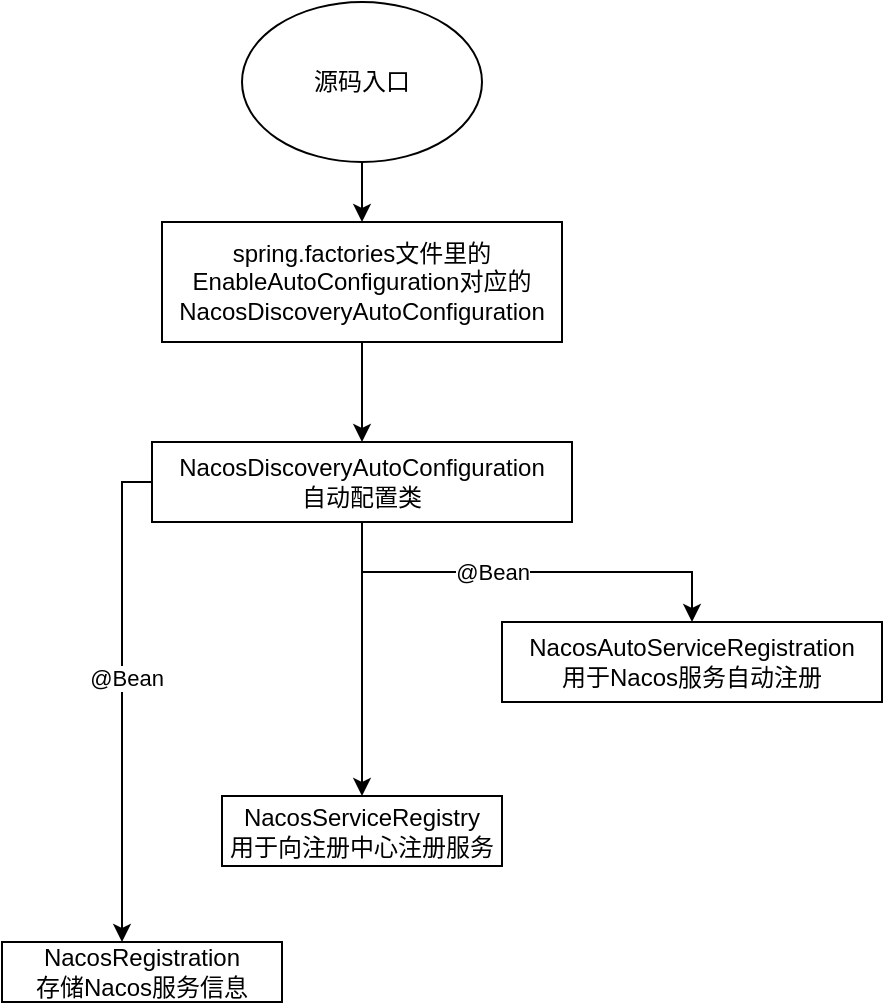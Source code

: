 <mxfile version="16.5.6" type="github">
  <diagram id="AB8aLDAtlRgpEcZsJVLx" name="第 1 页">
    <mxGraphModel dx="1422" dy="762" grid="1" gridSize="10" guides="1" tooltips="1" connect="1" arrows="1" fold="1" page="1" pageScale="1" pageWidth="827" pageHeight="1169" math="0" shadow="0">
      <root>
        <mxCell id="0" />
        <mxCell id="1" parent="0" />
        <mxCell id="2w30Hlw0sIKCpYPZPKEo-4" value="" style="edgeStyle=orthogonalEdgeStyle;rounded=0;orthogonalLoop=1;jettySize=auto;html=1;" edge="1" parent="1" source="2w30Hlw0sIKCpYPZPKEo-1" target="2w30Hlw0sIKCpYPZPKEo-3">
          <mxGeometry relative="1" as="geometry" />
        </mxCell>
        <mxCell id="2w30Hlw0sIKCpYPZPKEo-1" value="源码入口" style="ellipse;whiteSpace=wrap;html=1;" vertex="1" parent="1">
          <mxGeometry x="120" y="170" width="120" height="80" as="geometry" />
        </mxCell>
        <mxCell id="2w30Hlw0sIKCpYPZPKEo-8" value="" style="edgeStyle=orthogonalEdgeStyle;rounded=0;orthogonalLoop=1;jettySize=auto;html=1;" edge="1" parent="1" source="2w30Hlw0sIKCpYPZPKEo-3" target="2w30Hlw0sIKCpYPZPKEo-7">
          <mxGeometry relative="1" as="geometry" />
        </mxCell>
        <mxCell id="2w30Hlw0sIKCpYPZPKEo-3" value="spring.factories文件里的EnableAutoConfiguration对应的NacosDiscoveryAutoConfiguration" style="whiteSpace=wrap;html=1;" vertex="1" parent="1">
          <mxGeometry x="80" y="280" width="200" height="60" as="geometry" />
        </mxCell>
        <mxCell id="2w30Hlw0sIKCpYPZPKEo-10" value="" style="edgeStyle=orthogonalEdgeStyle;rounded=0;orthogonalLoop=1;jettySize=auto;html=1;entryX=0.5;entryY=0;entryDx=0;entryDy=0;" edge="1" parent="1" source="2w30Hlw0sIKCpYPZPKEo-7" target="2w30Hlw0sIKCpYPZPKEo-9">
          <mxGeometry relative="1" as="geometry">
            <mxPoint x="180" y="540" as="targetPoint" />
            <Array as="points">
              <mxPoint x="180" y="500" />
              <mxPoint x="180" y="500" />
            </Array>
          </mxGeometry>
        </mxCell>
        <mxCell id="2w30Hlw0sIKCpYPZPKEo-12" value="" style="edgeStyle=orthogonalEdgeStyle;rounded=0;orthogonalLoop=1;jettySize=auto;html=1;" edge="1" parent="1" source="2w30Hlw0sIKCpYPZPKEo-7" target="2w30Hlw0sIKCpYPZPKEo-11">
          <mxGeometry relative="1" as="geometry">
            <Array as="points">
              <mxPoint x="60" y="410" />
            </Array>
          </mxGeometry>
        </mxCell>
        <mxCell id="2w30Hlw0sIKCpYPZPKEo-15" value="@Bean" style="edgeLabel;html=1;align=center;verticalAlign=middle;resizable=0;points=[];" vertex="1" connectable="0" parent="2w30Hlw0sIKCpYPZPKEo-12">
          <mxGeometry x="-0.078" y="2" relative="1" as="geometry">
            <mxPoint as="offset" />
          </mxGeometry>
        </mxCell>
        <mxCell id="2w30Hlw0sIKCpYPZPKEo-14" value="" style="edgeStyle=orthogonalEdgeStyle;rounded=0;orthogonalLoop=1;jettySize=auto;html=1;" edge="1" parent="1" source="2w30Hlw0sIKCpYPZPKEo-7" target="2w30Hlw0sIKCpYPZPKEo-13">
          <mxGeometry relative="1" as="geometry" />
        </mxCell>
        <mxCell id="2w30Hlw0sIKCpYPZPKEo-16" value="@Bean" style="edgeLabel;html=1;align=center;verticalAlign=middle;resizable=0;points=[];" vertex="1" connectable="0" parent="2w30Hlw0sIKCpYPZPKEo-14">
          <mxGeometry x="-0.164" relative="1" as="geometry">
            <mxPoint as="offset" />
          </mxGeometry>
        </mxCell>
        <mxCell id="2w30Hlw0sIKCpYPZPKEo-7" value="NacosDiscoveryAutoConfiguration&lt;br&gt;自动配置类" style="whiteSpace=wrap;html=1;" vertex="1" parent="1">
          <mxGeometry x="75" y="390" width="210" height="40" as="geometry" />
        </mxCell>
        <mxCell id="2w30Hlw0sIKCpYPZPKEo-9" value="NacosServiceRegistry&lt;br&gt;用于向注册中心注册服务" style="whiteSpace=wrap;html=1;" vertex="1" parent="1">
          <mxGeometry x="110" y="567" width="140" height="35" as="geometry" />
        </mxCell>
        <mxCell id="2w30Hlw0sIKCpYPZPKEo-11" value="NacosRegistration&lt;br&gt;存储Nacos服务信息" style="whiteSpace=wrap;html=1;" vertex="1" parent="1">
          <mxGeometry y="640" width="140" height="30" as="geometry" />
        </mxCell>
        <mxCell id="2w30Hlw0sIKCpYPZPKEo-13" value="NacosAutoServiceRegistration&lt;br&gt;用于Nacos服务自动注册" style="whiteSpace=wrap;html=1;" vertex="1" parent="1">
          <mxGeometry x="250" y="480" width="190" height="40" as="geometry" />
        </mxCell>
      </root>
    </mxGraphModel>
  </diagram>
</mxfile>
